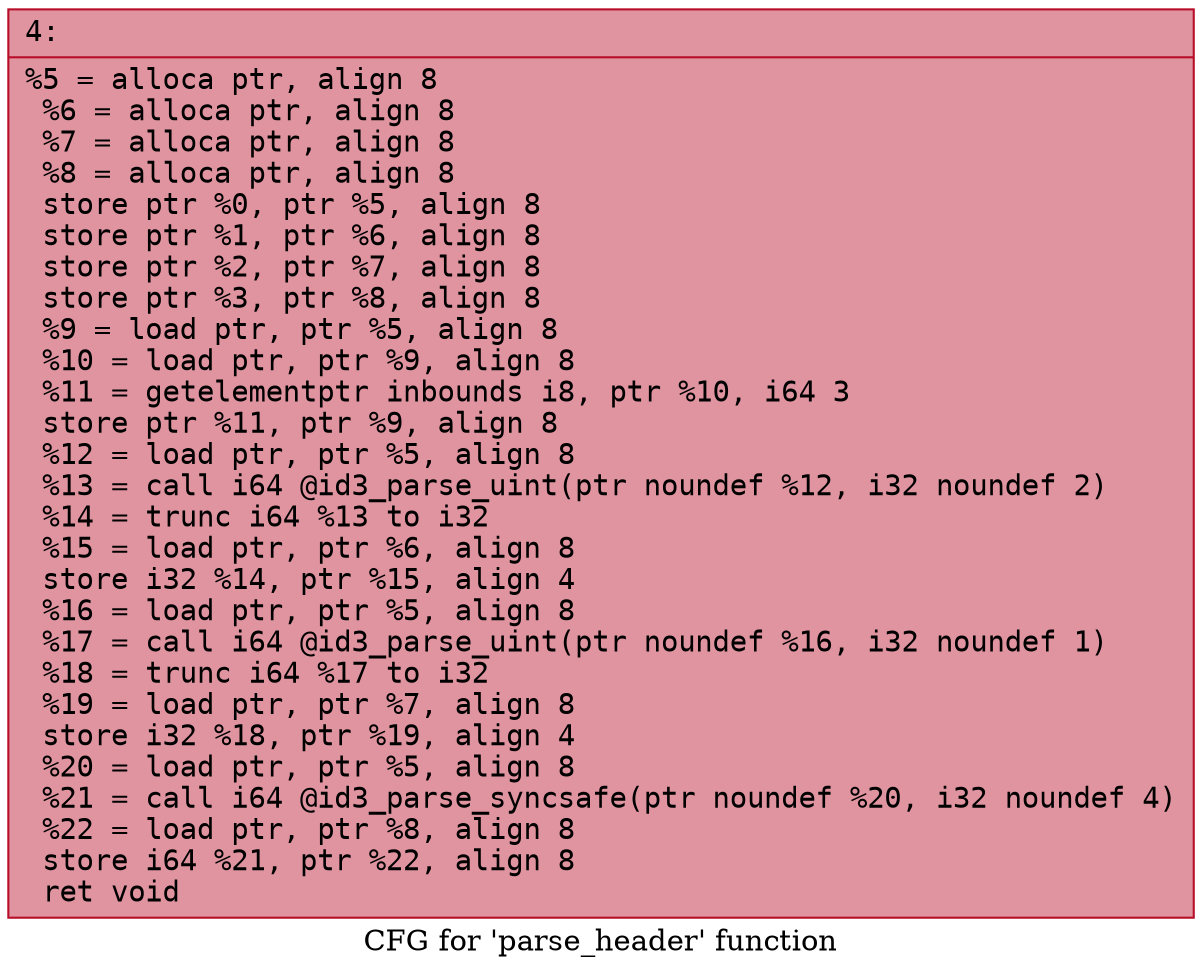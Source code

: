 digraph "CFG for 'parse_header' function" {
	label="CFG for 'parse_header' function";

	Node0x600001494370 [shape=record,color="#b70d28ff", style=filled, fillcolor="#b70d2870" fontname="Courier",label="{4:\l|  %5 = alloca ptr, align 8\l  %6 = alloca ptr, align 8\l  %7 = alloca ptr, align 8\l  %8 = alloca ptr, align 8\l  store ptr %0, ptr %5, align 8\l  store ptr %1, ptr %6, align 8\l  store ptr %2, ptr %7, align 8\l  store ptr %3, ptr %8, align 8\l  %9 = load ptr, ptr %5, align 8\l  %10 = load ptr, ptr %9, align 8\l  %11 = getelementptr inbounds i8, ptr %10, i64 3\l  store ptr %11, ptr %9, align 8\l  %12 = load ptr, ptr %5, align 8\l  %13 = call i64 @id3_parse_uint(ptr noundef %12, i32 noundef 2)\l  %14 = trunc i64 %13 to i32\l  %15 = load ptr, ptr %6, align 8\l  store i32 %14, ptr %15, align 4\l  %16 = load ptr, ptr %5, align 8\l  %17 = call i64 @id3_parse_uint(ptr noundef %16, i32 noundef 1)\l  %18 = trunc i64 %17 to i32\l  %19 = load ptr, ptr %7, align 8\l  store i32 %18, ptr %19, align 4\l  %20 = load ptr, ptr %5, align 8\l  %21 = call i64 @id3_parse_syncsafe(ptr noundef %20, i32 noundef 4)\l  %22 = load ptr, ptr %8, align 8\l  store i64 %21, ptr %22, align 8\l  ret void\l}"];
}
